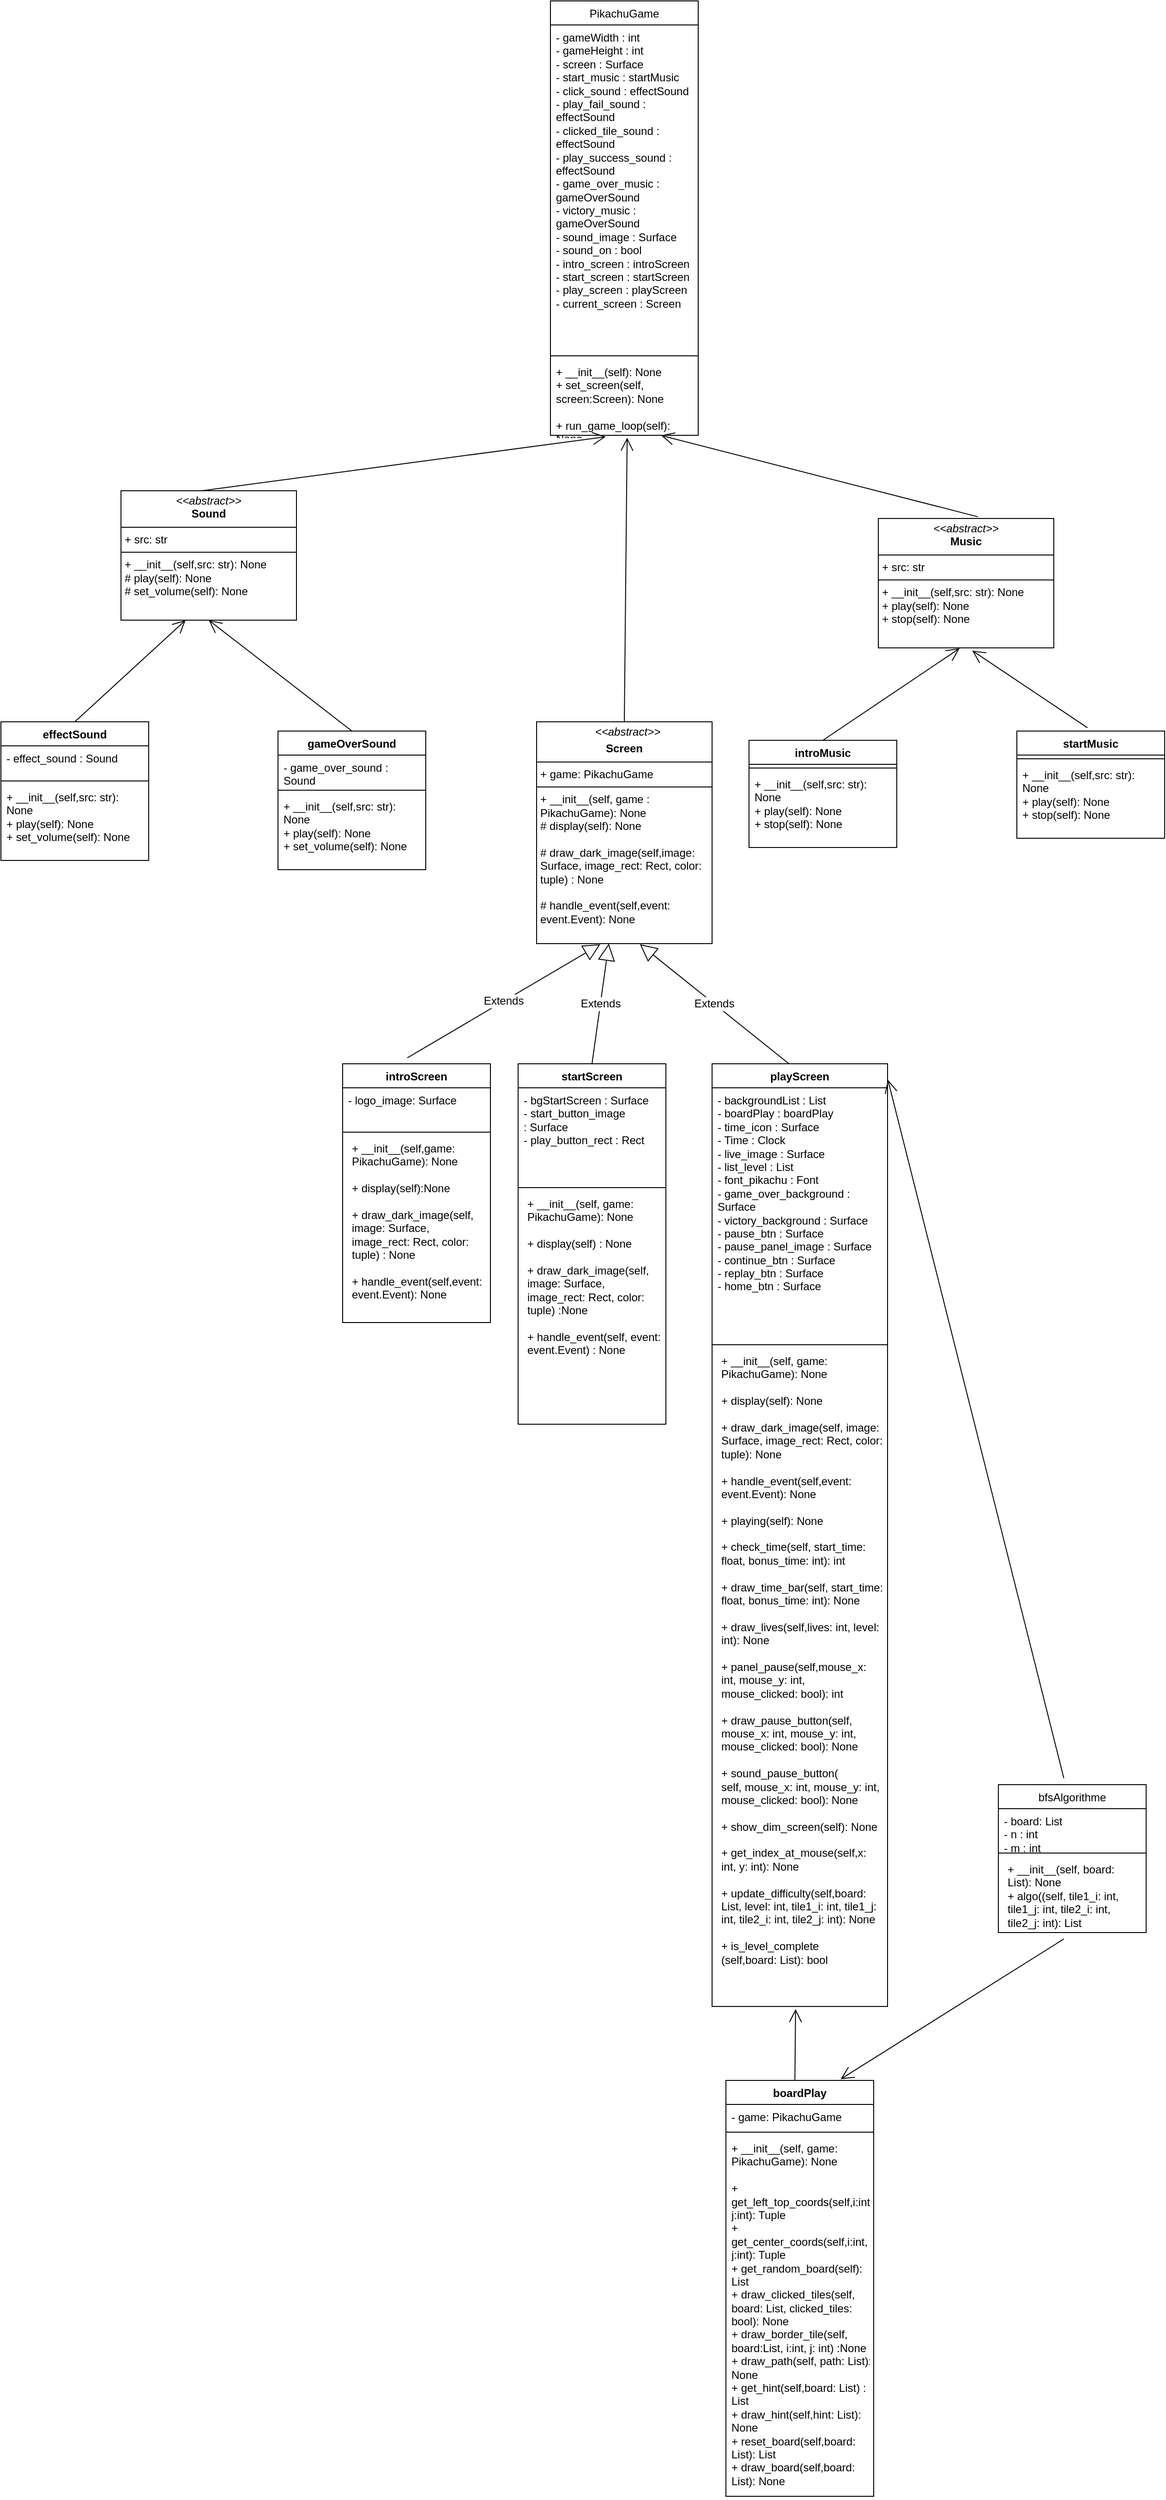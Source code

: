 <mxfile version="24.2.1" type="github">
  <diagram name="Page-1" id="1dKo0uYavsQ7Z88xDiE_">
    <mxGraphModel dx="1974" dy="1759" grid="1" gridSize="10" guides="1" tooltips="1" connect="1" arrows="1" fold="1" page="1" pageScale="1" pageWidth="827" pageHeight="1169" math="0" shadow="0">
      <root>
        <mxCell id="0" />
        <mxCell id="1" parent="0" />
        <mxCell id="1yT-rM3PaVei-R1yD0Ry-3" value="&lt;p style=&quot;text-align: left; margin: 4px 0px 0px;&quot;&gt;&lt;i&gt;&lt;span style=&quot;white-space: pre;&quot;&gt;&#x9;&lt;span style=&quot;white-space: pre;&quot;&gt;&#x9;&lt;/span&gt; &lt;/span&gt;&amp;nbsp; &amp;lt;&amp;lt;abstract&lt;/i&gt;&lt;i style=&quot;background-color: initial;&quot;&gt;&amp;gt;&amp;gt;&lt;/i&gt;&lt;/p&gt;&lt;p style=&quot;margin:0px;margin-top:4px;text-align:center;&quot;&gt;&lt;b&gt;Screen&lt;/b&gt;&lt;/p&gt;&lt;hr size=&quot;1&quot; style=&quot;border-style:solid;&quot;&gt;&lt;p style=&quot;margin:0px;margin-left:4px;&quot;&gt;+ game: PikachuGame&lt;br&gt;&lt;/p&gt;&lt;hr size=&quot;1&quot; style=&quot;border-style:solid;&quot;&gt;&lt;p style=&quot;margin:0px;margin-left:4px;&quot;&gt;+ __init__(self, game : PikachuGame): None&lt;br&gt;&lt;/p&gt;&lt;p style=&quot;margin:0px;margin-left:4px;&quot;&gt;# display(self): None&lt;/p&gt;&lt;p style=&quot;margin:0px;margin-left:4px;&quot;&gt;&lt;br&gt;# draw_dark_image(self,image: Surface, image_rect: Rect, color: tuple) : None&lt;/p&gt;&lt;p style=&quot;margin:0px;margin-left:4px;&quot;&gt;&lt;br&gt;&lt;/p&gt;&lt;p style=&quot;margin:0px;margin-left:4px;&quot;&gt;# handle_event(self,event: event.Event): None&lt;/p&gt;" style="verticalAlign=top;align=left;overflow=fill;html=1;whiteSpace=wrap;strokeColor=default;fontFamily=Helvetica;fontSize=12;fontColor=default;fillColor=default;" vertex="1" parent="1">
          <mxGeometry x="320" y="310" width="190" height="240" as="geometry" />
        </mxCell>
        <mxCell id="1yT-rM3PaVei-R1yD0Ry-4" value="introScreen&lt;div&gt;&lt;br&gt;&lt;/div&gt;" style="swimlane;fontStyle=1;align=center;verticalAlign=top;childLayout=stackLayout;horizontal=1;startSize=26;horizontalStack=0;resizeParent=1;resizeParentMax=0;resizeLast=0;collapsible=1;marginBottom=0;whiteSpace=wrap;html=1;strokeColor=default;fontFamily=Helvetica;fontSize=12;fontColor=default;fillColor=default;" vertex="1" parent="1">
          <mxGeometry x="110" y="680" width="160" height="280" as="geometry" />
        </mxCell>
        <mxCell id="1yT-rM3PaVei-R1yD0Ry-5" value="- logo_image: Surface" style="text;strokeColor=none;fillColor=none;align=left;verticalAlign=top;spacingLeft=4;spacingRight=4;overflow=hidden;rotatable=0;points=[[0,0.5],[1,0.5]];portConstraint=eastwest;whiteSpace=wrap;html=1;fontFamily=Helvetica;fontSize=12;fontColor=default;" vertex="1" parent="1yT-rM3PaVei-R1yD0Ry-4">
          <mxGeometry y="26" width="160" height="44" as="geometry" />
        </mxCell>
        <mxCell id="1yT-rM3PaVei-R1yD0Ry-6" value="" style="line;strokeWidth=1;fillColor=none;align=left;verticalAlign=middle;spacingTop=-1;spacingLeft=3;spacingRight=3;rotatable=0;labelPosition=right;points=[];portConstraint=eastwest;strokeColor=inherit;fontFamily=Helvetica;fontSize=12;fontColor=default;" vertex="1" parent="1yT-rM3PaVei-R1yD0Ry-4">
          <mxGeometry y="70" width="160" height="8" as="geometry" />
        </mxCell>
        <mxCell id="1yT-rM3PaVei-R1yD0Ry-7" value="&lt;p style=&quot;margin: 0px 0px 0px 4px;&quot;&gt;+ __init__(self,game: PikachuGame): None&lt;br&gt;&lt;/p&gt;&lt;p style=&quot;margin: 0px 0px 0px 4px;&quot;&gt;&lt;br&gt;&lt;/p&gt;&lt;p style=&quot;margin: 0px 0px 0px 4px;&quot;&gt;+ display(self):None&lt;/p&gt;&lt;p style=&quot;margin: 0px 0px 0px 4px;&quot;&gt;&lt;br&gt;+ draw_dark_image(self, image: Surface, image_rect: Rect, color: tuple) :&amp;nbsp;&lt;span style=&quot;background-color: initial;&quot;&gt;None&lt;/span&gt;&lt;/p&gt;&lt;p style=&quot;margin: 0px 0px 0px 4px;&quot;&gt;&lt;br&gt;&lt;/p&gt;&lt;p style=&quot;margin: 0px 0px 0px 4px;&quot;&gt;+ handle_event(self,event: event.Event):&amp;nbsp;&lt;span style=&quot;background-color: initial;&quot;&gt;None&lt;/span&gt;&lt;/p&gt;" style="text;strokeColor=none;fillColor=none;align=left;verticalAlign=top;spacingLeft=4;spacingRight=4;overflow=hidden;rotatable=0;points=[[0,0.5],[1,0.5]];portConstraint=eastwest;whiteSpace=wrap;html=1;fontFamily=Helvetica;fontSize=12;fontColor=default;" vertex="1" parent="1yT-rM3PaVei-R1yD0Ry-4">
          <mxGeometry y="78" width="160" height="202" as="geometry" />
        </mxCell>
        <mxCell id="1yT-rM3PaVei-R1yD0Ry-8" value="startScreen&lt;div&gt;&lt;br&gt;&lt;/div&gt;" style="swimlane;fontStyle=1;align=center;verticalAlign=top;childLayout=stackLayout;horizontal=1;startSize=26;horizontalStack=0;resizeParent=1;resizeParentMax=0;resizeLast=0;collapsible=1;marginBottom=0;whiteSpace=wrap;html=1;strokeColor=default;fontFamily=Helvetica;fontSize=12;fontColor=default;fillColor=default;" vertex="1" parent="1">
          <mxGeometry x="300" y="680" width="160" height="390" as="geometry" />
        </mxCell>
        <mxCell id="1yT-rM3PaVei-R1yD0Ry-9" value="- bgStartScreen : Surface&amp;nbsp;&lt;div&gt;- start_button_image :&amp;nbsp;&lt;span style=&quot;background-color: initial;&quot;&gt;Surface&amp;nbsp;&lt;/span&gt;&lt;/div&gt;&lt;div&gt;- play_button_rect :&amp;nbsp;&lt;span style=&quot;background-color: initial;&quot;&gt;Rect&lt;/span&gt;&lt;/div&gt;" style="text;strokeColor=none;fillColor=none;align=left;verticalAlign=top;spacingLeft=4;spacingRight=4;overflow=hidden;rotatable=0;points=[[0,0.5],[1,0.5]];portConstraint=eastwest;whiteSpace=wrap;html=1;fontFamily=Helvetica;fontSize=12;fontColor=default;" vertex="1" parent="1yT-rM3PaVei-R1yD0Ry-8">
          <mxGeometry y="26" width="160" height="104" as="geometry" />
        </mxCell>
        <mxCell id="1yT-rM3PaVei-R1yD0Ry-10" value="" style="line;strokeWidth=1;fillColor=none;align=left;verticalAlign=middle;spacingTop=-1;spacingLeft=3;spacingRight=3;rotatable=0;labelPosition=right;points=[];portConstraint=eastwest;strokeColor=inherit;fontFamily=Helvetica;fontSize=12;fontColor=default;" vertex="1" parent="1yT-rM3PaVei-R1yD0Ry-8">
          <mxGeometry y="130" width="160" height="8" as="geometry" />
        </mxCell>
        <mxCell id="1yT-rM3PaVei-R1yD0Ry-11" value="&lt;p style=&quot;margin: 0px 0px 0px 4px;&quot;&gt;+ __init__(self, game: PikachuGame):&amp;nbsp;&lt;span style=&quot;background-color: initial;&quot;&gt;None&lt;/span&gt;&lt;br&gt;&lt;/p&gt;&lt;p style=&quot;margin: 0px 0px 0px 4px;&quot;&gt;&lt;br&gt;&lt;/p&gt;&lt;p style=&quot;margin: 0px 0px 0px 4px;&quot;&gt;+ display(self) :&amp;nbsp;&lt;span style=&quot;background-color: initial;&quot;&gt;None&lt;/span&gt;&lt;/p&gt;&lt;p style=&quot;margin: 0px 0px 0px 4px;&quot;&gt;&lt;br&gt;+ draw_dark_image(self, image: Surface, image_rect: Rect, color: tuple) :&lt;span style=&quot;background-color: initial;&quot;&gt;None&lt;/span&gt;&lt;/p&gt;&lt;p style=&quot;margin: 0px 0px 0px 4px;&quot;&gt;&lt;br&gt;&lt;/p&gt;&lt;p style=&quot;margin: 0px 0px 0px 4px;&quot;&gt;+ handle_event(self, event: event.Event) :&amp;nbsp;&lt;span style=&quot;background-color: initial;&quot;&gt;None&lt;/span&gt;&lt;/p&gt;" style="text;strokeColor=none;fillColor=none;align=left;verticalAlign=top;spacingLeft=4;spacingRight=4;overflow=hidden;rotatable=0;points=[[0,0.5],[1,0.5]];portConstraint=eastwest;whiteSpace=wrap;html=1;fontFamily=Helvetica;fontSize=12;fontColor=default;" vertex="1" parent="1yT-rM3PaVei-R1yD0Ry-8">
          <mxGeometry y="138" width="160" height="252" as="geometry" />
        </mxCell>
        <mxCell id="1yT-rM3PaVei-R1yD0Ry-17" value="Extends" style="endArrow=block;endSize=16;endFill=0;html=1;rounded=0;fontFamily=Helvetica;fontSize=12;fontColor=default;entryX=0.363;entryY=1.003;entryDx=0;entryDy=0;entryPerimeter=0;exitX=0.438;exitY=-0.023;exitDx=0;exitDy=0;exitPerimeter=0;" edge="1" parent="1" source="1yT-rM3PaVei-R1yD0Ry-4" target="1yT-rM3PaVei-R1yD0Ry-3">
          <mxGeometry width="160" relative="1" as="geometry">
            <mxPoint x="190" y="770" as="sourcePoint" />
            <mxPoint x="350" y="770" as="targetPoint" />
          </mxGeometry>
        </mxCell>
        <mxCell id="1yT-rM3PaVei-R1yD0Ry-18" value="Extends" style="endArrow=block;endSize=16;endFill=0;html=1;rounded=0;fontFamily=Helvetica;fontSize=12;fontColor=default;exitX=0.5;exitY=0;exitDx=0;exitDy=0;" edge="1" parent="1" source="1yT-rM3PaVei-R1yD0Ry-8" target="1yT-rM3PaVei-R1yD0Ry-3">
          <mxGeometry width="160" relative="1" as="geometry">
            <mxPoint x="180" y="888" as="sourcePoint" />
            <mxPoint x="400" y="700" as="targetPoint" />
          </mxGeometry>
        </mxCell>
        <mxCell id="1yT-rM3PaVei-R1yD0Ry-19" value="Extends" style="endArrow=block;endSize=16;endFill=0;html=1;rounded=0;fontFamily=Helvetica;fontSize=12;fontColor=default;entryX=0.589;entryY=1.003;entryDx=0;entryDy=0;entryPerimeter=0;exitX=0.438;exitY=0;exitDx=0;exitDy=0;exitPerimeter=0;" edge="1" parent="1" source="1yT-rM3PaVei-R1yD0Ry-20" target="1yT-rM3PaVei-R1yD0Ry-3">
          <mxGeometry width="160" relative="1" as="geometry">
            <mxPoint x="600" y="870" as="sourcePoint" />
            <mxPoint x="399" y="701" as="targetPoint" />
          </mxGeometry>
        </mxCell>
        <mxCell id="1yT-rM3PaVei-R1yD0Ry-20" value="playScreen&lt;div&gt;&lt;br&gt;&lt;/div&gt;" style="swimlane;fontStyle=1;align=center;verticalAlign=top;childLayout=stackLayout;horizontal=1;startSize=26;horizontalStack=0;resizeParent=1;resizeParentMax=0;resizeLast=0;collapsible=1;marginBottom=0;whiteSpace=wrap;html=1;strokeColor=default;fontFamily=Helvetica;fontSize=12;fontColor=default;fillColor=default;" vertex="1" parent="1">
          <mxGeometry x="510" y="680" width="190" height="1020" as="geometry" />
        </mxCell>
        <mxCell id="1yT-rM3PaVei-R1yD0Ry-21" value="&lt;div&gt;&lt;span style=&quot;background-color: initial;&quot;&gt;- backgroundList : List&lt;/span&gt;&lt;br&gt;&lt;/div&gt;&lt;div&gt;- boardPlay : boardPlay&lt;/div&gt;&lt;div&gt;- time_icon : Surface&lt;/div&gt;&lt;div&gt;- Time : Clock&lt;/div&gt;&lt;div&gt;- live_image : Surface&lt;/div&gt;&lt;div&gt;- list_level : List&lt;/div&gt;&lt;div&gt;- font_pikachu : Font&lt;/div&gt;&lt;div&gt;- game_over_background : Surface&lt;/div&gt;&lt;div&gt;- victory_background : Surface&lt;/div&gt;&lt;div&gt;- pause_btn : Surface&lt;/div&gt;&lt;div&gt;- pause_panel_image : Surface&lt;/div&gt;&lt;div&gt;- continue_btn : Surface&lt;/div&gt;&lt;div&gt;- replay_btn : Surface&lt;/div&gt;&lt;div&gt;- home_btn : Surface&lt;/div&gt;" style="text;strokeColor=none;fillColor=none;align=left;verticalAlign=top;spacingLeft=4;spacingRight=4;overflow=hidden;rotatable=0;points=[[0,0.5],[1,0.5]];portConstraint=eastwest;whiteSpace=wrap;html=1;fontFamily=Helvetica;fontSize=12;fontColor=default;" vertex="1" parent="1yT-rM3PaVei-R1yD0Ry-20">
          <mxGeometry y="26" width="190" height="274" as="geometry" />
        </mxCell>
        <mxCell id="1yT-rM3PaVei-R1yD0Ry-22" value="" style="line;strokeWidth=1;fillColor=none;align=left;verticalAlign=middle;spacingTop=-1;spacingLeft=3;spacingRight=3;rotatable=0;labelPosition=right;points=[];portConstraint=eastwest;strokeColor=inherit;fontFamily=Helvetica;fontSize=12;fontColor=default;" vertex="1" parent="1yT-rM3PaVei-R1yD0Ry-20">
          <mxGeometry y="300" width="190" height="8" as="geometry" />
        </mxCell>
        <mxCell id="1yT-rM3PaVei-R1yD0Ry-23" value="&lt;p style=&quot;margin: 0px 0px 0px 4px;&quot;&gt;+ __init__(self, game: PikachuGame):&amp;nbsp;&lt;span style=&quot;background-color: initial;&quot;&gt;None&lt;/span&gt;&lt;br&gt;&lt;/p&gt;&lt;p style=&quot;margin: 0px 0px 0px 4px;&quot;&gt;&lt;br&gt;&lt;/p&gt;&lt;p style=&quot;margin: 0px 0px 0px 4px;&quot;&gt;+ display(self):&amp;nbsp;&lt;span style=&quot;background-color: initial;&quot;&gt;None&lt;/span&gt;&lt;/p&gt;&lt;p style=&quot;margin: 0px 0px 0px 4px;&quot;&gt;&lt;br&gt;+ draw_dark_image(self, image: Surface, image_rect: Rect, color: tuple):&amp;nbsp;&lt;span style=&quot;background-color: initial;&quot;&gt;None&lt;/span&gt;&lt;/p&gt;&lt;p style=&quot;margin: 0px 0px 0px 4px;&quot;&gt;&lt;br&gt;&lt;/p&gt;&lt;p style=&quot;margin: 0px 0px 0px 4px;&quot;&gt;+ handle_event(self,event: event.Event):&amp;nbsp;&lt;span style=&quot;background-color: initial;&quot;&gt;None&lt;/span&gt;&lt;/p&gt;&lt;p style=&quot;margin: 0px 0px 0px 4px;&quot;&gt;&lt;br&gt;&lt;/p&gt;&lt;p style=&quot;margin: 0px 0px 0px 4px;&quot;&gt;+&amp;nbsp;playing(self):&amp;nbsp;&lt;span style=&quot;background-color: initial;&quot;&gt;None&lt;/span&gt;&lt;/p&gt;&lt;p style=&quot;margin: 0px 0px 0px 4px;&quot;&gt;&lt;br&gt;&lt;/p&gt;&lt;p style=&quot;margin: 0px 0px 0px 4px;&quot;&gt;+ check_time(self, start_time: float,&amp;nbsp;&lt;span style=&quot;background-color: initial;&quot;&gt;bonus_time: int): int&lt;/span&gt;&lt;/p&gt;&lt;p style=&quot;margin: 0px 0px 0px 4px;&quot;&gt;&lt;span style=&quot;background-color: initial;&quot;&gt;&lt;br&gt;&lt;/span&gt;&lt;/p&gt;&lt;p style=&quot;margin: 0px 0px 0px 4px;&quot;&gt;&lt;span style=&quot;background-color: initial;&quot;&gt;+ draw&lt;/span&gt;&lt;span style=&quot;background-color: initial;&quot;&gt;_time_bar(self, start_time: float,&amp;nbsp;&lt;/span&gt;&lt;span style=&quot;background-color: initial;&quot;&gt;bonus_time: int):&amp;nbsp;&lt;/span&gt;&lt;span style=&quot;background-color: initial;&quot;&gt;None&lt;/span&gt;&lt;/p&gt;&lt;p style=&quot;margin: 0px 0px 0px 4px;&quot;&gt;&lt;span style=&quot;background-color: initial;&quot;&gt;&lt;br&gt;&lt;/span&gt;&lt;/p&gt;&lt;p style=&quot;margin: 0px 0px 0px 4px;&quot;&gt;&lt;span style=&quot;background-color: initial;&quot;&gt;+&amp;nbsp;&lt;/span&gt;&lt;span style=&quot;background-color: initial;&quot;&gt;draw_lives(self,lives: int, level: int):&amp;nbsp;&lt;/span&gt;&lt;span style=&quot;background-color: initial;&quot;&gt;None&lt;/span&gt;&lt;/p&gt;&lt;p style=&quot;margin: 0px 0px 0px 4px;&quot;&gt;&lt;span style=&quot;background-color: initial;&quot;&gt;&lt;br&gt;&lt;/span&gt;&lt;/p&gt;&lt;p style=&quot;margin: 0px 0px 0px 4px;&quot;&gt;&lt;span style=&quot;background-color: initial;&quot;&gt;+&amp;nbsp;&lt;/span&gt;&lt;span style=&quot;background-color: initial;&quot;&gt;panel_pause(self,mouse_x: int, mouse_y: int, mouse_clicked: bool): int&lt;/span&gt;&lt;/p&gt;&lt;p style=&quot;margin: 0px 0px 0px 4px;&quot;&gt;&lt;span style=&quot;background-color: initial;&quot;&gt;&lt;br&gt;&lt;/span&gt;&lt;/p&gt;&lt;p style=&quot;margin: 0px 0px 0px 4px;&quot;&gt;&lt;span style=&quot;background-color: initial;&quot;&gt;+ draw&lt;/span&gt;&lt;span style=&quot;background-color: initial;&quot;&gt;_pause_button(self,&lt;/span&gt;&lt;/p&gt;&lt;p style=&quot;margin: 0px 0px 0px 4px;&quot;&gt;&lt;span style=&quot;background-color: initial;&quot;&gt;mouse_x: int, mouse_y: int, mouse_clicked: bool):&amp;nbsp;&lt;/span&gt;&lt;span style=&quot;background-color: initial;&quot;&gt;None&lt;/span&gt;&lt;span style=&quot;background-color: initial;&quot;&gt;&lt;br&gt;&lt;/span&gt;&lt;/p&gt;&lt;p style=&quot;margin: 0px 0px 0px 4px;&quot;&gt;&lt;span style=&quot;background-color: initial;&quot;&gt;&lt;br&gt;&lt;/span&gt;&lt;/p&gt;&lt;p style=&quot;margin: 0px 0px 0px 4px;&quot;&gt;&lt;span style=&quot;background-color: initial;&quot;&gt;+ sound&lt;/span&gt;&lt;span style=&quot;background-color: initial;&quot;&gt;_pause_button(&lt;/span&gt;&lt;/p&gt;&lt;p style=&quot;margin: 0px 0px 0px 4px;&quot;&gt;&lt;span style=&quot;background-color: initial;&quot;&gt;self,&amp;nbsp;&lt;/span&gt;&lt;span style=&quot;background-color: initial;&quot;&gt;mouse_x: int, mouse_y: int, mouse_clicked: bool):&amp;nbsp;&lt;/span&gt;&lt;span style=&quot;background-color: initial;&quot;&gt;None&lt;/span&gt;&lt;/p&gt;&lt;p style=&quot;margin: 0px 0px 0px 4px;&quot;&gt;&lt;span style=&quot;background-color: initial;&quot;&gt;&lt;br&gt;&lt;/span&gt;&lt;/p&gt;&lt;p style=&quot;margin: 0px 0px 0px 4px;&quot;&gt;&lt;span style=&quot;background-color: initial;&quot;&gt;+&amp;nbsp;&lt;/span&gt;&lt;span style=&quot;background-color: initial;&quot;&gt;show_dim_screen(self):&amp;nbsp;&lt;/span&gt;&lt;span style=&quot;background-color: initial;&quot;&gt;None&lt;/span&gt;&lt;/p&gt;&lt;p style=&quot;margin: 0px 0px 0px 4px;&quot;&gt;&lt;span style=&quot;background-color: initial;&quot;&gt;&lt;br&gt;&lt;/span&gt;&lt;/p&gt;&lt;p style=&quot;margin: 0px 0px 0px 4px;&quot;&gt;&lt;span style=&quot;background-color: initial;&quot;&gt;+&amp;nbsp;&lt;/span&gt;&lt;span style=&quot;background-color: initial;&quot;&gt;get_index_at_mouse(self,x: int, y: int):&amp;nbsp;&lt;/span&gt;&lt;span style=&quot;background-color: initial;&quot;&gt;None&lt;/span&gt;&lt;/p&gt;&lt;p style=&quot;margin: 0px 0px 0px 4px;&quot;&gt;&lt;span style=&quot;background-color: initial;&quot;&gt;&lt;br&gt;&lt;/span&gt;&lt;/p&gt;&lt;p style=&quot;margin: 0px 0px 0px 4px;&quot;&gt;&lt;span style=&quot;background-color: initial;&quot;&gt;+&amp;nbsp;&lt;/span&gt;&lt;span style=&quot;background-color: initial;&quot;&gt;update_difficulty(self,board: List, level: int, tile1_i: int, tile1_j: int, tile2_i: int, tile2_j: int):&amp;nbsp;&lt;/span&gt;&lt;span style=&quot;background-color: initial;&quot;&gt;None&lt;/span&gt;&lt;/p&gt;&lt;p style=&quot;margin: 0px 0px 0px 4px;&quot;&gt;&lt;span style=&quot;background-color: initial;&quot;&gt;&lt;br&gt;&lt;/span&gt;&lt;/p&gt;&lt;p style=&quot;margin: 0px 0px 0px 4px;&quot;&gt;&lt;span style=&quot;background-color: initial;&quot;&gt;+ is_level_complete&lt;/span&gt;&lt;/p&gt;&lt;p style=&quot;margin: 0px 0px 0px 4px;&quot;&gt;&lt;span style=&quot;background-color: initial;&quot;&gt;(self,board: List): bool&lt;br&gt;&lt;/span&gt;&lt;/p&gt;" style="text;strokeColor=none;fillColor=none;align=left;verticalAlign=top;spacingLeft=4;spacingRight=4;overflow=hidden;rotatable=0;points=[[0,0.5],[1,0.5]];portConstraint=eastwest;whiteSpace=wrap;html=1;fontFamily=Helvetica;fontSize=12;fontColor=default;" vertex="1" parent="1yT-rM3PaVei-R1yD0Ry-20">
          <mxGeometry y="308" width="190" height="712" as="geometry" />
        </mxCell>
        <mxCell id="1yT-rM3PaVei-R1yD0Ry-25" value="&lt;span style=&quot;font-weight: 400; text-align: left;&quot;&gt;PikachuGame&lt;/span&gt;" style="swimlane;fontStyle=1;align=center;verticalAlign=top;childLayout=stackLayout;horizontal=1;startSize=26;horizontalStack=0;resizeParent=1;resizeParentMax=0;resizeLast=0;collapsible=1;marginBottom=0;whiteSpace=wrap;html=1;strokeColor=default;fontFamily=Helvetica;fontSize=12;fontColor=default;fillColor=default;" vertex="1" parent="1">
          <mxGeometry x="335" y="-470" width="160" height="470" as="geometry" />
        </mxCell>
        <mxCell id="1yT-rM3PaVei-R1yD0Ry-26" value="&lt;div&gt;- gameWidth : int&lt;/div&gt;&lt;div&gt;- gameHeight : int&lt;/div&gt;&lt;div&gt;- screen : Surface&lt;/div&gt;&lt;div&gt;- start_music : startMusic&lt;/div&gt;&lt;div&gt;- click_sound : effectSound&lt;/div&gt;&lt;div&gt;- play_fail_sound : effectSound&lt;/div&gt;&lt;div&gt;- clicked_tile_sound : effectSound&lt;/div&gt;&lt;div&gt;- play_success_sound : effectSound&lt;/div&gt;&lt;div&gt;- game_over_music : gameOverSound&lt;/div&gt;&lt;div&gt;- victory_music : gameOverSound&lt;/div&gt;&lt;div&gt;- sound_image : Surface&lt;/div&gt;&lt;div&gt;- sound_on : bool&lt;/div&gt;&lt;div&gt;- intro_screen : introScreen&lt;/div&gt;&lt;div&gt;- start_screen : startScreen&lt;/div&gt;&lt;div&gt;- play_screen : playScreen&lt;/div&gt;&lt;div&gt;- current_screen : Screen&lt;/div&gt;&lt;div&gt;&lt;br&gt;&lt;/div&gt;" style="text;strokeColor=none;fillColor=none;align=left;verticalAlign=top;spacingLeft=4;spacingRight=4;overflow=hidden;rotatable=0;points=[[0,0.5],[1,0.5]];portConstraint=eastwest;whiteSpace=wrap;html=1;fontFamily=Helvetica;fontSize=12;fontColor=default;" vertex="1" parent="1yT-rM3PaVei-R1yD0Ry-25">
          <mxGeometry y="26" width="160" height="354" as="geometry" />
        </mxCell>
        <mxCell id="1yT-rM3PaVei-R1yD0Ry-27" value="" style="line;strokeWidth=1;fillColor=none;align=left;verticalAlign=middle;spacingTop=-1;spacingLeft=3;spacingRight=3;rotatable=0;labelPosition=right;points=[];portConstraint=eastwest;strokeColor=inherit;fontFamily=Helvetica;fontSize=12;fontColor=default;" vertex="1" parent="1yT-rM3PaVei-R1yD0Ry-25">
          <mxGeometry y="380" width="160" height="8" as="geometry" />
        </mxCell>
        <mxCell id="1yT-rM3PaVei-R1yD0Ry-28" value="&lt;div&gt;+ __init__(self): None&lt;/div&gt;+&amp;nbsp;set_screen(self, screen:Screen): None&lt;div&gt;&lt;br&gt;&lt;/div&gt;&lt;div&gt;+&amp;nbsp;run_game_loop(self): None&lt;/div&gt;" style="text;strokeColor=none;fillColor=none;align=left;verticalAlign=top;spacingLeft=4;spacingRight=4;overflow=hidden;rotatable=0;points=[[0,0.5],[1,0.5]];portConstraint=eastwest;whiteSpace=wrap;html=1;fontFamily=Helvetica;fontSize=12;fontColor=default;" vertex="1" parent="1yT-rM3PaVei-R1yD0Ry-25">
          <mxGeometry y="388" width="160" height="82" as="geometry" />
        </mxCell>
        <mxCell id="1yT-rM3PaVei-R1yD0Ry-29" value="" style="endArrow=open;endFill=1;endSize=12;html=1;rounded=0;fontFamily=Helvetica;fontSize=12;fontColor=default;exitX=0.5;exitY=0;exitDx=0;exitDy=0;entryX=0.519;entryY=1.032;entryDx=0;entryDy=0;entryPerimeter=0;" edge="1" parent="1" source="1yT-rM3PaVei-R1yD0Ry-3" target="1yT-rM3PaVei-R1yD0Ry-28">
          <mxGeometry width="160" relative="1" as="geometry">
            <mxPoint x="140" y="370" as="sourcePoint" />
            <mxPoint x="410" y="10" as="targetPoint" />
          </mxGeometry>
        </mxCell>
        <mxCell id="1yT-rM3PaVei-R1yD0Ry-32" value="&lt;p style=&quot;margin:0px;margin-top:4px;text-align:center;&quot;&gt;&lt;i&gt;&amp;lt;&amp;lt;&lt;/i&gt;&lt;i style=&quot;text-align: left;&quot;&gt;abstract&lt;/i&gt;&lt;i&gt;&amp;gt;&amp;gt;&lt;/i&gt;&lt;br&gt;&lt;b&gt;Music&lt;/b&gt;&lt;/p&gt;&lt;hr size=&quot;1&quot; style=&quot;border-style:solid;&quot;&gt;&lt;p style=&quot;margin:0px;margin-left:4px;&quot;&gt;+ src: str&lt;br&gt;&lt;/p&gt;&lt;hr size=&quot;1&quot; style=&quot;border-style:solid;&quot;&gt;&lt;p style=&quot;margin: 0px 0px 0px 4px;&quot;&gt;+ __init__(self,src: str): None&lt;/p&gt;&lt;p style=&quot;margin:0px;margin-left:4px;&quot;&gt;+ play(self): None&lt;br&gt;+ stop(self): None&lt;/p&gt;" style="verticalAlign=top;align=left;overflow=fill;html=1;whiteSpace=wrap;strokeColor=default;fontFamily=Helvetica;fontSize=12;fontColor=default;fillColor=default;" vertex="1" parent="1">
          <mxGeometry x="690" y="90" width="190" height="140" as="geometry" />
        </mxCell>
        <mxCell id="1yT-rM3PaVei-R1yD0Ry-33" value="&lt;p style=&quot;margin:0px;margin-top:4px;text-align:center;&quot;&gt;&lt;i&gt;&amp;lt;&amp;lt;&lt;/i&gt;&lt;i style=&quot;text-align: left;&quot;&gt;abstract&lt;/i&gt;&lt;i&gt;&amp;gt;&amp;gt;&lt;/i&gt;&lt;br&gt;&lt;b&gt;Sound&lt;/b&gt;&lt;/p&gt;&lt;hr size=&quot;1&quot; style=&quot;border-style:solid;&quot;&gt;&lt;p style=&quot;margin:0px;margin-left:4px;&quot;&gt;+ src: str&lt;br&gt;&lt;/p&gt;&lt;hr size=&quot;1&quot; style=&quot;border-style:solid;&quot;&gt;&lt;p style=&quot;margin:0px;margin-left:4px;&quot;&gt;+ __init__(self,src: str): None&lt;br&gt;&lt;/p&gt;&lt;p style=&quot;margin:0px;margin-left:4px;&quot;&gt;&lt;span style=&quot;background-color: initial;&quot;&gt;# play(self): None&lt;/span&gt;&lt;br&gt;&lt;/p&gt;&lt;p style=&quot;margin:0px;margin-left:4px;&quot;&gt;# set_volume(self): None&lt;/p&gt;" style="verticalAlign=top;align=left;overflow=fill;html=1;whiteSpace=wrap;strokeColor=default;fontFamily=Helvetica;fontSize=12;fontColor=default;fillColor=default;" vertex="1" parent="1">
          <mxGeometry x="-130" y="60" width="190" height="140" as="geometry" />
        </mxCell>
        <mxCell id="1yT-rM3PaVei-R1yD0Ry-34" value="effectSound" style="swimlane;fontStyle=1;align=center;verticalAlign=top;childLayout=stackLayout;horizontal=1;startSize=26;horizontalStack=0;resizeParent=1;resizeParentMax=0;resizeLast=0;collapsible=1;marginBottom=0;whiteSpace=wrap;html=1;strokeColor=default;fontFamily=Helvetica;fontSize=12;fontColor=default;fillColor=default;" vertex="1" parent="1">
          <mxGeometry x="-260" y="310" width="160" height="150" as="geometry" />
        </mxCell>
        <mxCell id="1yT-rM3PaVei-R1yD0Ry-35" value="&lt;div&gt;- effect_sound : Sound&lt;/div&gt;" style="text;strokeColor=none;fillColor=none;align=left;verticalAlign=top;spacingLeft=4;spacingRight=4;overflow=hidden;rotatable=0;points=[[0,0.5],[1,0.5]];portConstraint=eastwest;whiteSpace=wrap;html=1;fontFamily=Helvetica;fontSize=12;fontColor=default;" vertex="1" parent="1yT-rM3PaVei-R1yD0Ry-34">
          <mxGeometry y="26" width="160" height="34" as="geometry" />
        </mxCell>
        <mxCell id="1yT-rM3PaVei-R1yD0Ry-36" value="" style="line;strokeWidth=1;fillColor=none;align=left;verticalAlign=middle;spacingTop=-1;spacingLeft=3;spacingRight=3;rotatable=0;labelPosition=right;points=[];portConstraint=eastwest;strokeColor=inherit;fontFamily=Helvetica;fontSize=12;fontColor=default;" vertex="1" parent="1yT-rM3PaVei-R1yD0Ry-34">
          <mxGeometry y="60" width="160" height="8" as="geometry" />
        </mxCell>
        <mxCell id="1yT-rM3PaVei-R1yD0Ry-37" value="&lt;div&gt;+ __init__(self,src: str): None&lt;br&gt;&lt;/div&gt;+&amp;nbsp;&lt;span style=&quot;background-color: initial;&quot;&gt;play(self): None&lt;/span&gt;&lt;div&gt;&lt;span style=&quot;background-color: initial;&quot;&gt;+ set_volume(self): None&lt;/span&gt;&lt;/div&gt;" style="text;strokeColor=none;fillColor=none;align=left;verticalAlign=top;spacingLeft=4;spacingRight=4;overflow=hidden;rotatable=0;points=[[0,0.5],[1,0.5]];portConstraint=eastwest;whiteSpace=wrap;html=1;fontFamily=Helvetica;fontSize=12;fontColor=default;" vertex="1" parent="1yT-rM3PaVei-R1yD0Ry-34">
          <mxGeometry y="68" width="160" height="82" as="geometry" />
        </mxCell>
        <mxCell id="1yT-rM3PaVei-R1yD0Ry-38" value="gameOverSound" style="swimlane;fontStyle=1;align=center;verticalAlign=top;childLayout=stackLayout;horizontal=1;startSize=26;horizontalStack=0;resizeParent=1;resizeParentMax=0;resizeLast=0;collapsible=1;marginBottom=0;whiteSpace=wrap;html=1;strokeColor=default;fontFamily=Helvetica;fontSize=12;fontColor=default;fillColor=default;" vertex="1" parent="1">
          <mxGeometry x="40" y="320" width="160" height="150" as="geometry" />
        </mxCell>
        <mxCell id="1yT-rM3PaVei-R1yD0Ry-39" value="&lt;div&gt;- game_over_sound : Sound&lt;/div&gt;" style="text;strokeColor=none;fillColor=none;align=left;verticalAlign=top;spacingLeft=4;spacingRight=4;overflow=hidden;rotatable=0;points=[[0,0.5],[1,0.5]];portConstraint=eastwest;whiteSpace=wrap;html=1;fontFamily=Helvetica;fontSize=12;fontColor=default;" vertex="1" parent="1yT-rM3PaVei-R1yD0Ry-38">
          <mxGeometry y="26" width="160" height="34" as="geometry" />
        </mxCell>
        <mxCell id="1yT-rM3PaVei-R1yD0Ry-40" value="" style="line;strokeWidth=1;fillColor=none;align=left;verticalAlign=middle;spacingTop=-1;spacingLeft=3;spacingRight=3;rotatable=0;labelPosition=right;points=[];portConstraint=eastwest;strokeColor=inherit;fontFamily=Helvetica;fontSize=12;fontColor=default;" vertex="1" parent="1yT-rM3PaVei-R1yD0Ry-38">
          <mxGeometry y="60" width="160" height="8" as="geometry" />
        </mxCell>
        <mxCell id="1yT-rM3PaVei-R1yD0Ry-41" value="&lt;div&gt;+ __init__(self,src: str): None&lt;br&gt;&lt;/div&gt;+&amp;nbsp;&lt;span style=&quot;background-color: initial;&quot;&gt;play(self): None&lt;/span&gt;&lt;div&gt;&lt;span style=&quot;background-color: initial;&quot;&gt;+ set_volume(self): None&lt;/span&gt;&lt;/div&gt;" style="text;strokeColor=none;fillColor=none;align=left;verticalAlign=top;spacingLeft=4;spacingRight=4;overflow=hidden;rotatable=0;points=[[0,0.5],[1,0.5]];portConstraint=eastwest;whiteSpace=wrap;html=1;fontFamily=Helvetica;fontSize=12;fontColor=default;" vertex="1" parent="1yT-rM3PaVei-R1yD0Ry-38">
          <mxGeometry y="68" width="160" height="82" as="geometry" />
        </mxCell>
        <mxCell id="1yT-rM3PaVei-R1yD0Ry-42" value="" style="endArrow=open;endFill=1;endSize=12;html=1;rounded=0;fontFamily=Helvetica;fontSize=12;fontColor=default;entryX=0.5;entryY=1;entryDx=0;entryDy=0;exitX=0.5;exitY=0;exitDx=0;exitDy=0;" edge="1" parent="1" source="1yT-rM3PaVei-R1yD0Ry-38" target="1yT-rM3PaVei-R1yD0Ry-33">
          <mxGeometry width="160" relative="1" as="geometry">
            <mxPoint x="200" y="240" as="sourcePoint" />
            <mxPoint x="360" y="240" as="targetPoint" />
          </mxGeometry>
        </mxCell>
        <mxCell id="1yT-rM3PaVei-R1yD0Ry-43" value="" style="endArrow=open;endFill=1;endSize=12;html=1;rounded=0;fontFamily=Helvetica;fontSize=12;fontColor=default;exitX=0.5;exitY=0;exitDx=0;exitDy=0;" edge="1" parent="1" source="1yT-rM3PaVei-R1yD0Ry-34">
          <mxGeometry width="160" relative="1" as="geometry">
            <mxPoint x="-5" y="330" as="sourcePoint" />
            <mxPoint x="-60" y="200" as="targetPoint" />
          </mxGeometry>
        </mxCell>
        <mxCell id="1yT-rM3PaVei-R1yD0Ry-44" value="" style="endArrow=open;endFill=1;endSize=12;html=1;rounded=0;fontFamily=Helvetica;fontSize=12;fontColor=default;entryX=0.374;entryY=1.019;entryDx=0;entryDy=0;entryPerimeter=0;exitX=0.455;exitY=0.001;exitDx=0;exitDy=0;exitPerimeter=0;" edge="1" parent="1" source="1yT-rM3PaVei-R1yD0Ry-33" target="1yT-rM3PaVei-R1yD0Ry-28">
          <mxGeometry width="160" relative="1" as="geometry">
            <mxPoint x="200" as="sourcePoint" />
            <mxPoint x="360" as="targetPoint" />
          </mxGeometry>
        </mxCell>
        <mxCell id="1yT-rM3PaVei-R1yD0Ry-45" value="introMusic" style="swimlane;fontStyle=1;align=center;verticalAlign=top;childLayout=stackLayout;horizontal=1;startSize=26;horizontalStack=0;resizeParent=1;resizeParentMax=0;resizeLast=0;collapsible=1;marginBottom=0;whiteSpace=wrap;html=1;strokeColor=default;fontFamily=Helvetica;fontSize=12;fontColor=default;fillColor=default;" vertex="1" parent="1">
          <mxGeometry x="550" y="330" width="160" height="116" as="geometry" />
        </mxCell>
        <mxCell id="1yT-rM3PaVei-R1yD0Ry-47" value="" style="line;strokeWidth=1;fillColor=none;align=left;verticalAlign=middle;spacingTop=-1;spacingLeft=3;spacingRight=3;rotatable=0;labelPosition=right;points=[];portConstraint=eastwest;strokeColor=inherit;fontFamily=Helvetica;fontSize=12;fontColor=default;" vertex="1" parent="1yT-rM3PaVei-R1yD0Ry-45">
          <mxGeometry y="26" width="160" height="8" as="geometry" />
        </mxCell>
        <mxCell id="1yT-rM3PaVei-R1yD0Ry-48" value="&lt;div&gt;+ __init__(self,src: str): None&lt;br&gt;&lt;/div&gt;+&amp;nbsp;&lt;span style=&quot;background-color: initial;&quot;&gt;play(self): None&lt;/span&gt;&lt;div&gt;&lt;span style=&quot;background-color: initial;&quot;&gt;+ stop(self): None&lt;/span&gt;&lt;/div&gt;" style="text;strokeColor=none;fillColor=none;align=left;verticalAlign=top;spacingLeft=4;spacingRight=4;overflow=hidden;rotatable=0;points=[[0,0.5],[1,0.5]];portConstraint=eastwest;whiteSpace=wrap;html=1;fontFamily=Helvetica;fontSize=12;fontColor=default;" vertex="1" parent="1yT-rM3PaVei-R1yD0Ry-45">
          <mxGeometry y="34" width="160" height="82" as="geometry" />
        </mxCell>
        <mxCell id="1yT-rM3PaVei-R1yD0Ry-49" value="startMusic" style="swimlane;fontStyle=1;align=center;verticalAlign=top;childLayout=stackLayout;horizontal=1;startSize=26;horizontalStack=0;resizeParent=1;resizeParentMax=0;resizeLast=0;collapsible=1;marginBottom=0;whiteSpace=wrap;html=1;strokeColor=default;fontFamily=Helvetica;fontSize=12;fontColor=default;fillColor=default;" vertex="1" parent="1">
          <mxGeometry x="840" y="320" width="160" height="116" as="geometry" />
        </mxCell>
        <mxCell id="1yT-rM3PaVei-R1yD0Ry-51" value="" style="line;strokeWidth=1;fillColor=none;align=left;verticalAlign=middle;spacingTop=-1;spacingLeft=3;spacingRight=3;rotatable=0;labelPosition=right;points=[];portConstraint=eastwest;strokeColor=inherit;fontFamily=Helvetica;fontSize=12;fontColor=default;" vertex="1" parent="1yT-rM3PaVei-R1yD0Ry-49">
          <mxGeometry y="26" width="160" height="8" as="geometry" />
        </mxCell>
        <mxCell id="1yT-rM3PaVei-R1yD0Ry-52" value="&lt;div&gt;+ __init__(self,src: str): None&lt;br&gt;&lt;/div&gt;+&amp;nbsp;&lt;span style=&quot;background-color: initial;&quot;&gt;play(self): None&lt;/span&gt;&lt;div&gt;&lt;span style=&quot;background-color: initial;&quot;&gt;+ stop(self): None&lt;/span&gt;&lt;/div&gt;" style="text;strokeColor=none;fillColor=none;align=left;verticalAlign=top;spacingLeft=4;spacingRight=4;overflow=hidden;rotatable=0;points=[[0,0.5],[1,0.5]];portConstraint=eastwest;whiteSpace=wrap;html=1;fontFamily=Helvetica;fontSize=12;fontColor=default;" vertex="1" parent="1yT-rM3PaVei-R1yD0Ry-49">
          <mxGeometry y="34" width="160" height="82" as="geometry" />
        </mxCell>
        <mxCell id="1yT-rM3PaVei-R1yD0Ry-53" value="" style="endArrow=open;endFill=1;endSize=12;html=1;rounded=0;fontFamily=Helvetica;fontSize=12;fontColor=default;entryX=0.463;entryY=1.004;entryDx=0;entryDy=0;entryPerimeter=0;exitX=0.5;exitY=0;exitDx=0;exitDy=0;" edge="1" parent="1" source="1yT-rM3PaVei-R1yD0Ry-45" target="1yT-rM3PaVei-R1yD0Ry-32">
          <mxGeometry width="160" relative="1" as="geometry">
            <mxPoint x="510" y="240" as="sourcePoint" />
            <mxPoint x="780" y="240" as="targetPoint" />
          </mxGeometry>
        </mxCell>
        <mxCell id="1yT-rM3PaVei-R1yD0Ry-54" value="" style="endArrow=open;endFill=1;endSize=12;html=1;rounded=0;fontFamily=Helvetica;fontSize=12;fontColor=default;entryX=0.535;entryY=1.021;entryDx=0;entryDy=0;entryPerimeter=0;exitX=0.478;exitY=-0.031;exitDx=0;exitDy=0;exitPerimeter=0;" edge="1" parent="1" source="1yT-rM3PaVei-R1yD0Ry-49" target="1yT-rM3PaVei-R1yD0Ry-32">
          <mxGeometry width="160" relative="1" as="geometry">
            <mxPoint x="640" y="340" as="sourcePoint" />
            <mxPoint x="788" y="241" as="targetPoint" />
          </mxGeometry>
        </mxCell>
        <mxCell id="1yT-rM3PaVei-R1yD0Ry-55" value="" style="endArrow=open;endFill=1;endSize=12;html=1;rounded=0;fontFamily=Helvetica;fontSize=12;fontColor=default;entryX=0.749;entryY=1.002;entryDx=0;entryDy=0;entryPerimeter=0;exitX=0.568;exitY=-0.013;exitDx=0;exitDy=0;exitPerimeter=0;" edge="1" parent="1" source="1yT-rM3PaVei-R1yD0Ry-32" target="1yT-rM3PaVei-R1yD0Ry-28">
          <mxGeometry width="160" relative="1" as="geometry">
            <mxPoint x="-34" y="70" as="sourcePoint" />
            <mxPoint x="405" y="12" as="targetPoint" />
          </mxGeometry>
        </mxCell>
        <mxCell id="1yT-rM3PaVei-R1yD0Ry-64" value="" style="endArrow=open;endFill=1;endSize=12;html=1;rounded=0;fontFamily=Helvetica;fontSize=12;fontColor=default;entryX=0.476;entryY=1.004;entryDx=0;entryDy=0;entryPerimeter=0;exitX=0.569;exitY=-0.006;exitDx=0;exitDy=0;exitPerimeter=0;" edge="1" parent="1" target="1yT-rM3PaVei-R1yD0Ry-23">
          <mxGeometry width="160" relative="1" as="geometry">
            <mxPoint x="599.66" y="1779.376" as="sourcePoint" />
            <mxPoint x="490" y="1840" as="targetPoint" />
          </mxGeometry>
        </mxCell>
        <mxCell id="1yT-rM3PaVei-R1yD0Ry-65" value="" style="endArrow=open;endFill=1;endSize=12;html=1;rounded=0;fontFamily=Helvetica;fontSize=12;fontColor=default;entryX=1.002;entryY=0.017;entryDx=0;entryDy=0;entryPerimeter=0;exitX=0.443;exitY=-0.044;exitDx=0;exitDy=0;exitPerimeter=0;" edge="1" parent="1" source="1yT-rM3PaVei-R1yD0Ry-67" target="1yT-rM3PaVei-R1yD0Ry-20">
          <mxGeometry width="160" relative="1" as="geometry">
            <mxPoint x="880" y="1450" as="sourcePoint" />
            <mxPoint x="810.0" y="640" as="targetPoint" />
          </mxGeometry>
        </mxCell>
        <mxCell id="1yT-rM3PaVei-R1yD0Ry-66" value="" style="endArrow=open;endFill=1;endSize=12;html=1;rounded=0;fontFamily=Helvetica;fontSize=12;fontColor=default;entryX=0.923;entryY=-0.013;entryDx=0;entryDy=0;entryPerimeter=0;exitX=0.443;exitY=1.085;exitDx=0;exitDy=0;exitPerimeter=0;" edge="1" parent="1" source="1yT-rM3PaVei-R1yD0Ry-70">
          <mxGeometry width="160" relative="1" as="geometry">
            <mxPoint x="880.42" y="1564.208" as="sourcePoint" />
            <mxPoint x="649.22" y="1778.648" as="targetPoint" />
          </mxGeometry>
        </mxCell>
        <mxCell id="1yT-rM3PaVei-R1yD0Ry-67" value="&lt;span style=&quot;font-weight: 400;&quot;&gt;bfsAlgorithme&lt;/span&gt;" style="swimlane;fontStyle=1;align=center;verticalAlign=top;childLayout=stackLayout;horizontal=1;startSize=26;horizontalStack=0;resizeParent=1;resizeParentMax=0;resizeLast=0;collapsible=1;marginBottom=0;whiteSpace=wrap;html=1;strokeColor=default;fontFamily=Helvetica;fontSize=12;fontColor=default;fillColor=default;" vertex="1" parent="1">
          <mxGeometry x="820" y="1460" width="160" height="160" as="geometry" />
        </mxCell>
        <mxCell id="1yT-rM3PaVei-R1yD0Ry-68" value="- board: List&lt;div&gt;- n : int&lt;/div&gt;&lt;div&gt;- m : int&lt;br&gt;&lt;/div&gt;" style="text;strokeColor=none;fillColor=none;align=left;verticalAlign=top;spacingLeft=4;spacingRight=4;overflow=hidden;rotatable=0;points=[[0,0.5],[1,0.5]];portConstraint=eastwest;whiteSpace=wrap;html=1;fontFamily=Helvetica;fontSize=12;fontColor=default;" vertex="1" parent="1yT-rM3PaVei-R1yD0Ry-67">
          <mxGeometry y="26" width="160" height="44" as="geometry" />
        </mxCell>
        <mxCell id="1yT-rM3PaVei-R1yD0Ry-69" value="" style="line;strokeWidth=1;fillColor=none;align=left;verticalAlign=middle;spacingTop=-1;spacingLeft=3;spacingRight=3;rotatable=0;labelPosition=right;points=[];portConstraint=eastwest;strokeColor=inherit;fontFamily=Helvetica;fontSize=12;fontColor=default;" vertex="1" parent="1yT-rM3PaVei-R1yD0Ry-67">
          <mxGeometry y="70" width="160" height="8" as="geometry" />
        </mxCell>
        <mxCell id="1yT-rM3PaVei-R1yD0Ry-70" value="&lt;p style=&quot;margin: 0px 0px 0px 4px;&quot;&gt;+ __init__(self, board: List):&amp;nbsp;&lt;span style=&quot;background-color: initial;&quot;&gt;None&lt;/span&gt;&lt;br&gt;&lt;/p&gt;&lt;p style=&quot;margin: 0px 0px 0px 4px;&quot;&gt;+ algo((self, tile1_i: int, tile1_j&lt;span style=&quot;background-color: initial;&quot;&gt;: int&lt;/span&gt;&lt;span style=&quot;background-color: initial;&quot;&gt;, tile2_i&lt;/span&gt;&lt;span style=&quot;background-color: initial;&quot;&gt;: int&lt;/span&gt;&lt;span style=&quot;background-color: initial;&quot;&gt;, tile2_j&lt;/span&gt;&lt;span style=&quot;background-color: initial;&quot;&gt;: int&lt;/span&gt;&lt;span style=&quot;background-color: initial;&quot;&gt;): List&lt;/span&gt;&lt;/p&gt;" style="text;strokeColor=none;fillColor=none;align=left;verticalAlign=top;spacingLeft=4;spacingRight=4;overflow=hidden;rotatable=0;points=[[0,0.5],[1,0.5]];portConstraint=eastwest;whiteSpace=wrap;html=1;fontFamily=Helvetica;fontSize=12;fontColor=default;" vertex="1" parent="1yT-rM3PaVei-R1yD0Ry-67">
          <mxGeometry y="78" width="160" height="82" as="geometry" />
        </mxCell>
        <mxCell id="1yT-rM3PaVei-R1yD0Ry-71" value="boardPlay" style="swimlane;fontStyle=1;align=center;verticalAlign=top;childLayout=stackLayout;horizontal=1;startSize=26;horizontalStack=0;resizeParent=1;resizeParentMax=0;resizeLast=0;collapsible=1;marginBottom=0;whiteSpace=wrap;html=1;strokeColor=default;fontFamily=Helvetica;fontSize=12;fontColor=default;fillColor=default;" vertex="1" parent="1">
          <mxGeometry x="525" y="1780" width="160" height="450" as="geometry" />
        </mxCell>
        <mxCell id="1yT-rM3PaVei-R1yD0Ry-72" value="- game: PikachuGame&lt;div&gt;&lt;br&gt;&lt;/div&gt;" style="text;strokeColor=none;fillColor=none;align=left;verticalAlign=top;spacingLeft=4;spacingRight=4;overflow=hidden;rotatable=0;points=[[0,0.5],[1,0.5]];portConstraint=eastwest;whiteSpace=wrap;html=1;fontFamily=Helvetica;fontSize=12;fontColor=default;" vertex="1" parent="1yT-rM3PaVei-R1yD0Ry-71">
          <mxGeometry y="26" width="160" height="26" as="geometry" />
        </mxCell>
        <mxCell id="1yT-rM3PaVei-R1yD0Ry-73" value="" style="line;strokeWidth=1;fillColor=none;align=left;verticalAlign=middle;spacingTop=-1;spacingLeft=3;spacingRight=3;rotatable=0;labelPosition=right;points=[];portConstraint=eastwest;strokeColor=inherit;fontFamily=Helvetica;fontSize=12;fontColor=default;" vertex="1" parent="1yT-rM3PaVei-R1yD0Ry-71">
          <mxGeometry y="52" width="160" height="8" as="geometry" />
        </mxCell>
        <mxCell id="1yT-rM3PaVei-R1yD0Ry-74" value="+ __init__(self, game: PikachuGame): None&lt;div&gt;&lt;br&gt;&lt;/div&gt;&lt;div&gt;&lt;div&gt;+ get_left_top_coords(self,i:int, j:int): Tuple&amp;nbsp;&lt;/div&gt;&lt;div&gt;+ get_center_coords(&lt;span style=&quot;background-color: initial;&quot;&gt;self,i:int, j:int&lt;/span&gt;&lt;span style=&quot;background-color: initial;&quot;&gt;)&lt;/span&gt;&lt;span style=&quot;background-color: initial;&quot;&gt;: Tuple&lt;/span&gt;&lt;/div&gt;&lt;div&gt;+ get_random_board(self): List&lt;/div&gt;&lt;div&gt;+ draw_clicked_tiles(self,&lt;/div&gt;&lt;div&gt;board: List, clicked_tiles: bool): None&lt;/div&gt;&lt;div&gt;+ draw_border_tile(self,&lt;/div&gt;&lt;div&gt;board:List, i:int, j: int) :None&lt;/div&gt;&lt;div&gt;+ draw_path(self, path: List): None&lt;/div&gt;&lt;div&gt;+ get_hint(self,board: List) : List&lt;/div&gt;&lt;div&gt;+ draw_hint(self,hint: List): None&lt;/div&gt;&lt;div&gt;+ reset_board(self,board: List): List&lt;/div&gt;&lt;div&gt;+ draw_board(self,board: List): None&lt;/div&gt;&lt;/div&gt;&lt;div&gt;&lt;div&gt;&lt;br&gt;&lt;/div&gt;&lt;/div&gt;" style="text;strokeColor=none;fillColor=none;align=left;verticalAlign=top;spacingLeft=4;spacingRight=4;overflow=hidden;rotatable=0;points=[[0,0.5],[1,0.5]];portConstraint=eastwest;whiteSpace=wrap;html=1;fontFamily=Helvetica;fontSize=12;fontColor=default;" vertex="1" parent="1yT-rM3PaVei-R1yD0Ry-71">
          <mxGeometry y="60" width="160" height="390" as="geometry" />
        </mxCell>
      </root>
    </mxGraphModel>
  </diagram>
</mxfile>

